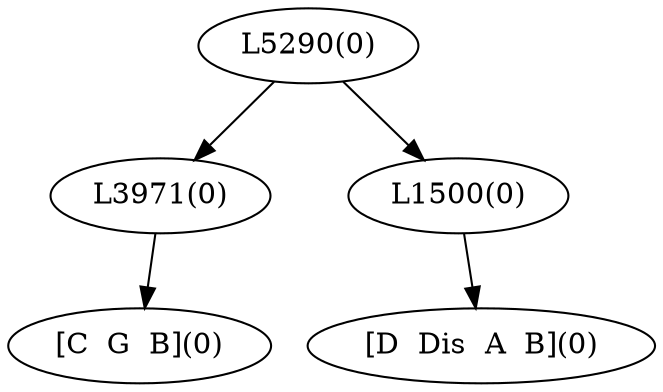 digraph sample{
"L3971(0)"->"[C  G  B](0)"
"L1500(0)"->"[D  Dis  A  B](0)"
"L5290(0)"->"L3971(0)"
"L5290(0)"->"L1500(0)"
{rank = min; "L5290(0)"}
{rank = same; "L3971(0)"; "L1500(0)";}
{rank = max; "[C  G  B](0)"; "[D  Dis  A  B](0)";}
}